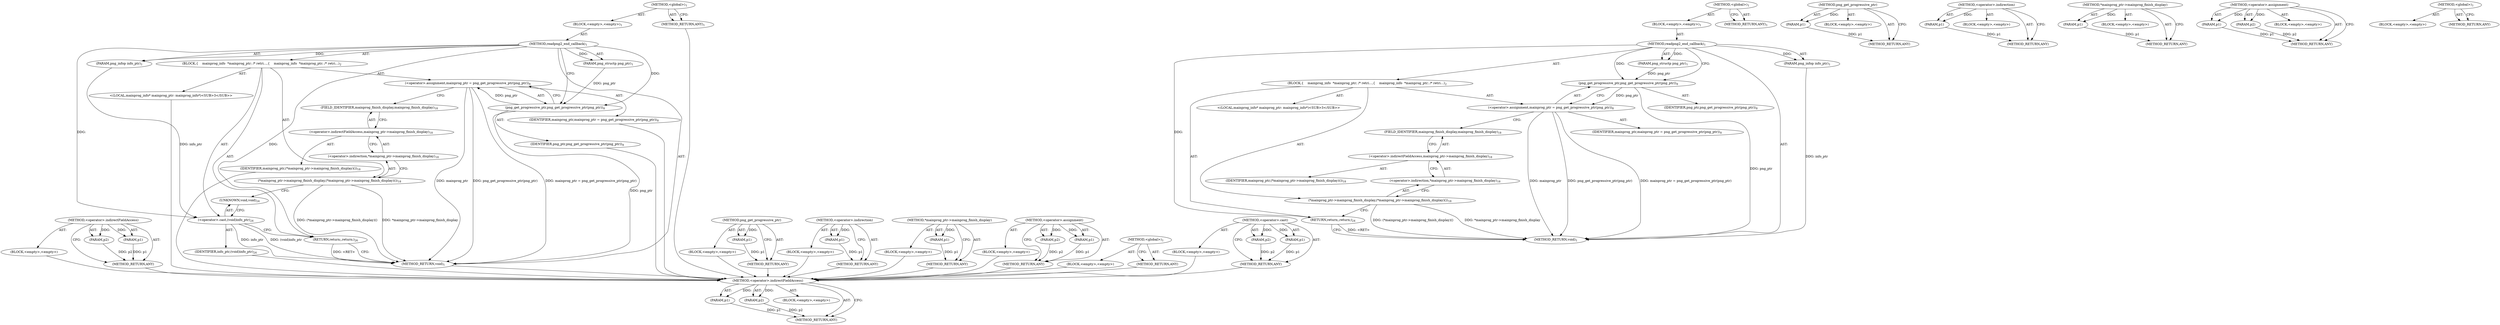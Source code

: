 digraph "&lt;operator&gt;.cast" {
vulnerable_61 [label=<(METHOD,&lt;operator&gt;.indirectFieldAccess)>];
vulnerable_62 [label=<(PARAM,p1)>];
vulnerable_63 [label=<(PARAM,p2)>];
vulnerable_64 [label=<(BLOCK,&lt;empty&gt;,&lt;empty&gt;)>];
vulnerable_65 [label=<(METHOD_RETURN,ANY)>];
vulnerable_6 [label=<(METHOD,&lt;global&gt;)<SUB>1</SUB>>];
vulnerable_7 [label=<(BLOCK,&lt;empty&gt;,&lt;empty&gt;)<SUB>1</SUB>>];
vulnerable_8 [label=<(METHOD,readpng2_end_callback)<SUB>1</SUB>>];
vulnerable_9 [label=<(PARAM,png_structp png_ptr)<SUB>1</SUB>>];
vulnerable_10 [label=<(PARAM,png_infop info_ptr)<SUB>1</SUB>>];
vulnerable_11 [label=<(BLOCK,{
    mainprog_info  *mainprog_ptr;


 /* retri...,{
    mainprog_info  *mainprog_ptr;


 /* retri...)<SUB>2</SUB>>];
vulnerable_12 [label="<(LOCAL,mainprog_info* mainprog_ptr: mainprog_info*)<SUB>3</SUB>>"];
vulnerable_13 [label=<(&lt;operator&gt;.assignment,mainprog_ptr = png_get_progressive_ptr(png_ptr))<SUB>8</SUB>>];
vulnerable_14 [label=<(IDENTIFIER,mainprog_ptr,mainprog_ptr = png_get_progressive_ptr(png_ptr))<SUB>8</SUB>>];
vulnerable_15 [label=<(png_get_progressive_ptr,png_get_progressive_ptr(png_ptr))<SUB>8</SUB>>];
vulnerable_16 [label=<(IDENTIFIER,png_ptr,png_get_progressive_ptr(png_ptr))<SUB>8</SUB>>];
vulnerable_17 [label=<(*mainprog_ptr-&gt;mainprog_finish_display,(*mainprog_ptr-&gt;mainprog_finish_display)())<SUB>18</SUB>>];
vulnerable_18 [label=<(&lt;operator&gt;.indirection,*mainprog_ptr-&gt;mainprog_finish_display)<SUB>18</SUB>>];
vulnerable_19 [label=<(&lt;operator&gt;.indirectFieldAccess,mainprog_ptr-&gt;mainprog_finish_display)<SUB>18</SUB>>];
vulnerable_20 [label=<(IDENTIFIER,mainprog_ptr,(*mainprog_ptr-&gt;mainprog_finish_display)())<SUB>18</SUB>>];
vulnerable_21 [label=<(FIELD_IDENTIFIER,mainprog_finish_display,mainprog_finish_display)<SUB>18</SUB>>];
vulnerable_22 [label=<(RETURN,return;,return;)<SUB>24</SUB>>];
vulnerable_23 [label=<(METHOD_RETURN,void)<SUB>1</SUB>>];
vulnerable_25 [label=<(METHOD_RETURN,ANY)<SUB>1</SUB>>];
vulnerable_49 [label=<(METHOD,png_get_progressive_ptr)>];
vulnerable_50 [label=<(PARAM,p1)>];
vulnerable_51 [label=<(BLOCK,&lt;empty&gt;,&lt;empty&gt;)>];
vulnerable_52 [label=<(METHOD_RETURN,ANY)>];
vulnerable_57 [label=<(METHOD,&lt;operator&gt;.indirection)>];
vulnerable_58 [label=<(PARAM,p1)>];
vulnerable_59 [label=<(BLOCK,&lt;empty&gt;,&lt;empty&gt;)>];
vulnerable_60 [label=<(METHOD_RETURN,ANY)>];
vulnerable_53 [label=<(METHOD,*mainprog_ptr-&gt;mainprog_finish_display)>];
vulnerable_54 [label=<(PARAM,p1)>];
vulnerable_55 [label=<(BLOCK,&lt;empty&gt;,&lt;empty&gt;)>];
vulnerable_56 [label=<(METHOD_RETURN,ANY)>];
vulnerable_44 [label=<(METHOD,&lt;operator&gt;.assignment)>];
vulnerable_45 [label=<(PARAM,p1)>];
vulnerable_46 [label=<(PARAM,p2)>];
vulnerable_47 [label=<(BLOCK,&lt;empty&gt;,&lt;empty&gt;)>];
vulnerable_48 [label=<(METHOD_RETURN,ANY)>];
vulnerable_38 [label=<(METHOD,&lt;global&gt;)<SUB>1</SUB>>];
vulnerable_39 [label=<(BLOCK,&lt;empty&gt;,&lt;empty&gt;)>];
vulnerable_40 [label=<(METHOD_RETURN,ANY)>];
fixed_64 [label=<(METHOD,&lt;operator&gt;.indirectFieldAccess)>];
fixed_65 [label=<(PARAM,p1)>];
fixed_66 [label=<(PARAM,p2)>];
fixed_67 [label=<(BLOCK,&lt;empty&gt;,&lt;empty&gt;)>];
fixed_68 [label=<(METHOD_RETURN,ANY)>];
fixed_6 [label=<(METHOD,&lt;global&gt;)<SUB>1</SUB>>];
fixed_7 [label=<(BLOCK,&lt;empty&gt;,&lt;empty&gt;)<SUB>1</SUB>>];
fixed_8 [label=<(METHOD,readpng2_end_callback)<SUB>1</SUB>>];
fixed_9 [label=<(PARAM,png_structp png_ptr)<SUB>1</SUB>>];
fixed_10 [label=<(PARAM,png_infop info_ptr)<SUB>1</SUB>>];
fixed_11 [label=<(BLOCK,{
    mainprog_info  *mainprog_ptr;


 /* retri...,{
    mainprog_info  *mainprog_ptr;


 /* retri...)<SUB>2</SUB>>];
fixed_12 [label="<(LOCAL,mainprog_info* mainprog_ptr: mainprog_info*)<SUB>3</SUB>>"];
fixed_13 [label=<(&lt;operator&gt;.assignment,mainprog_ptr = png_get_progressive_ptr(png_ptr))<SUB>8</SUB>>];
fixed_14 [label=<(IDENTIFIER,mainprog_ptr,mainprog_ptr = png_get_progressive_ptr(png_ptr))<SUB>8</SUB>>];
fixed_15 [label=<(png_get_progressive_ptr,png_get_progressive_ptr(png_ptr))<SUB>8</SUB>>];
fixed_16 [label=<(IDENTIFIER,png_ptr,png_get_progressive_ptr(png_ptr))<SUB>8</SUB>>];
fixed_17 [label=<(*mainprog_ptr-&gt;mainprog_finish_display,(*mainprog_ptr-&gt;mainprog_finish_display)())<SUB>18</SUB>>];
fixed_18 [label=<(&lt;operator&gt;.indirection,*mainprog_ptr-&gt;mainprog_finish_display)<SUB>18</SUB>>];
fixed_19 [label=<(&lt;operator&gt;.indirectFieldAccess,mainprog_ptr-&gt;mainprog_finish_display)<SUB>18</SUB>>];
fixed_20 [label=<(IDENTIFIER,mainprog_ptr,(*mainprog_ptr-&gt;mainprog_finish_display)())<SUB>18</SUB>>];
fixed_21 [label=<(FIELD_IDENTIFIER,mainprog_finish_display,mainprog_finish_display)<SUB>18</SUB>>];
fixed_22 [label=<(&lt;operator&gt;.cast,(void)info_ptr)<SUB>24</SUB>>];
fixed_23 [label=<(UNKNOWN,void,void)<SUB>24</SUB>>];
fixed_24 [label=<(IDENTIFIER,info_ptr,(void)info_ptr)<SUB>24</SUB>>];
fixed_25 [label=<(RETURN,return;,return;)<SUB>26</SUB>>];
fixed_26 [label=<(METHOD_RETURN,void)<SUB>1</SUB>>];
fixed_28 [label=<(METHOD_RETURN,ANY)<SUB>1</SUB>>];
fixed_52 [label=<(METHOD,png_get_progressive_ptr)>];
fixed_53 [label=<(PARAM,p1)>];
fixed_54 [label=<(BLOCK,&lt;empty&gt;,&lt;empty&gt;)>];
fixed_55 [label=<(METHOD_RETURN,ANY)>];
fixed_60 [label=<(METHOD,&lt;operator&gt;.indirection)>];
fixed_61 [label=<(PARAM,p1)>];
fixed_62 [label=<(BLOCK,&lt;empty&gt;,&lt;empty&gt;)>];
fixed_63 [label=<(METHOD_RETURN,ANY)>];
fixed_56 [label=<(METHOD,*mainprog_ptr-&gt;mainprog_finish_display)>];
fixed_57 [label=<(PARAM,p1)>];
fixed_58 [label=<(BLOCK,&lt;empty&gt;,&lt;empty&gt;)>];
fixed_59 [label=<(METHOD_RETURN,ANY)>];
fixed_47 [label=<(METHOD,&lt;operator&gt;.assignment)>];
fixed_48 [label=<(PARAM,p1)>];
fixed_49 [label=<(PARAM,p2)>];
fixed_50 [label=<(BLOCK,&lt;empty&gt;,&lt;empty&gt;)>];
fixed_51 [label=<(METHOD_RETURN,ANY)>];
fixed_41 [label=<(METHOD,&lt;global&gt;)<SUB>1</SUB>>];
fixed_42 [label=<(BLOCK,&lt;empty&gt;,&lt;empty&gt;)>];
fixed_43 [label=<(METHOD_RETURN,ANY)>];
fixed_69 [label=<(METHOD,&lt;operator&gt;.cast)>];
fixed_70 [label=<(PARAM,p1)>];
fixed_71 [label=<(PARAM,p2)>];
fixed_72 [label=<(BLOCK,&lt;empty&gt;,&lt;empty&gt;)>];
fixed_73 [label=<(METHOD_RETURN,ANY)>];
vulnerable_61 -> vulnerable_62  [key=0, label="AST: "];
vulnerable_61 -> vulnerable_62  [key=1, label="DDG: "];
vulnerable_61 -> vulnerable_64  [key=0, label="AST: "];
vulnerable_61 -> vulnerable_63  [key=0, label="AST: "];
vulnerable_61 -> vulnerable_63  [key=1, label="DDG: "];
vulnerable_61 -> vulnerable_65  [key=0, label="AST: "];
vulnerable_61 -> vulnerable_65  [key=1, label="CFG: "];
vulnerable_62 -> vulnerable_65  [key=0, label="DDG: p1"];
vulnerable_63 -> vulnerable_65  [key=0, label="DDG: p2"];
vulnerable_6 -> vulnerable_7  [key=0, label="AST: "];
vulnerable_6 -> vulnerable_25  [key=0, label="AST: "];
vulnerable_6 -> vulnerable_25  [key=1, label="CFG: "];
vulnerable_7 -> vulnerable_8  [key=0, label="AST: "];
vulnerable_8 -> vulnerable_9  [key=0, label="AST: "];
vulnerable_8 -> vulnerable_9  [key=1, label="DDG: "];
vulnerable_8 -> vulnerable_10  [key=0, label="AST: "];
vulnerable_8 -> vulnerable_10  [key=1, label="DDG: "];
vulnerable_8 -> vulnerable_11  [key=0, label="AST: "];
vulnerable_8 -> vulnerable_23  [key=0, label="AST: "];
vulnerable_8 -> vulnerable_15  [key=0, label="CFG: "];
vulnerable_8 -> vulnerable_15  [key=1, label="DDG: "];
vulnerable_8 -> vulnerable_22  [key=0, label="DDG: "];
vulnerable_9 -> vulnerable_15  [key=0, label="DDG: png_ptr"];
vulnerable_10 -> vulnerable_23  [key=0, label="DDG: info_ptr"];
vulnerable_11 -> vulnerable_12  [key=0, label="AST: "];
vulnerable_11 -> vulnerable_13  [key=0, label="AST: "];
vulnerable_11 -> vulnerable_17  [key=0, label="AST: "];
vulnerable_11 -> vulnerable_22  [key=0, label="AST: "];
vulnerable_13 -> vulnerable_14  [key=0, label="AST: "];
vulnerable_13 -> vulnerable_15  [key=0, label="AST: "];
vulnerable_13 -> vulnerable_21  [key=0, label="CFG: "];
vulnerable_13 -> vulnerable_23  [key=0, label="DDG: mainprog_ptr"];
vulnerable_13 -> vulnerable_23  [key=1, label="DDG: png_get_progressive_ptr(png_ptr)"];
vulnerable_13 -> vulnerable_23  [key=2, label="DDG: mainprog_ptr = png_get_progressive_ptr(png_ptr)"];
vulnerable_15 -> vulnerable_16  [key=0, label="AST: "];
vulnerable_15 -> vulnerable_13  [key=0, label="CFG: "];
vulnerable_15 -> vulnerable_13  [key=1, label="DDG: png_ptr"];
vulnerable_15 -> vulnerable_23  [key=0, label="DDG: png_ptr"];
vulnerable_17 -> vulnerable_18  [key=0, label="AST: "];
vulnerable_17 -> vulnerable_22  [key=0, label="CFG: "];
vulnerable_17 -> vulnerable_23  [key=0, label="DDG: *mainprog_ptr-&gt;mainprog_finish_display"];
vulnerable_17 -> vulnerable_23  [key=1, label="DDG: (*mainprog_ptr-&gt;mainprog_finish_display)()"];
vulnerable_18 -> vulnerable_19  [key=0, label="AST: "];
vulnerable_18 -> vulnerable_17  [key=0, label="CFG: "];
vulnerable_19 -> vulnerable_20  [key=0, label="AST: "];
vulnerable_19 -> vulnerable_21  [key=0, label="AST: "];
vulnerable_19 -> vulnerable_18  [key=0, label="CFG: "];
vulnerable_21 -> vulnerable_19  [key=0, label="CFG: "];
vulnerable_22 -> vulnerable_23  [key=0, label="CFG: "];
vulnerable_22 -> vulnerable_23  [key=1, label="DDG: &lt;RET&gt;"];
vulnerable_49 -> vulnerable_50  [key=0, label="AST: "];
vulnerable_49 -> vulnerable_50  [key=1, label="DDG: "];
vulnerable_49 -> vulnerable_51  [key=0, label="AST: "];
vulnerable_49 -> vulnerable_52  [key=0, label="AST: "];
vulnerable_49 -> vulnerable_52  [key=1, label="CFG: "];
vulnerable_50 -> vulnerable_52  [key=0, label="DDG: p1"];
vulnerable_57 -> vulnerable_58  [key=0, label="AST: "];
vulnerable_57 -> vulnerable_58  [key=1, label="DDG: "];
vulnerable_57 -> vulnerable_59  [key=0, label="AST: "];
vulnerable_57 -> vulnerable_60  [key=0, label="AST: "];
vulnerable_57 -> vulnerable_60  [key=1, label="CFG: "];
vulnerable_58 -> vulnerable_60  [key=0, label="DDG: p1"];
vulnerable_53 -> vulnerable_54  [key=0, label="AST: "];
vulnerable_53 -> vulnerable_54  [key=1, label="DDG: "];
vulnerable_53 -> vulnerable_55  [key=0, label="AST: "];
vulnerable_53 -> vulnerable_56  [key=0, label="AST: "];
vulnerable_53 -> vulnerable_56  [key=1, label="CFG: "];
vulnerable_54 -> vulnerable_56  [key=0, label="DDG: p1"];
vulnerable_44 -> vulnerable_45  [key=0, label="AST: "];
vulnerable_44 -> vulnerable_45  [key=1, label="DDG: "];
vulnerable_44 -> vulnerable_47  [key=0, label="AST: "];
vulnerable_44 -> vulnerable_46  [key=0, label="AST: "];
vulnerable_44 -> vulnerable_46  [key=1, label="DDG: "];
vulnerable_44 -> vulnerable_48  [key=0, label="AST: "];
vulnerable_44 -> vulnerable_48  [key=1, label="CFG: "];
vulnerable_45 -> vulnerable_48  [key=0, label="DDG: p1"];
vulnerable_46 -> vulnerable_48  [key=0, label="DDG: p2"];
vulnerable_38 -> vulnerable_39  [key=0, label="AST: "];
vulnerable_38 -> vulnerable_40  [key=0, label="AST: "];
vulnerable_38 -> vulnerable_40  [key=1, label="CFG: "];
fixed_64 -> fixed_65  [key=0, label="AST: "];
fixed_64 -> fixed_65  [key=1, label="DDG: "];
fixed_64 -> fixed_67  [key=0, label="AST: "];
fixed_64 -> fixed_66  [key=0, label="AST: "];
fixed_64 -> fixed_66  [key=1, label="DDG: "];
fixed_64 -> fixed_68  [key=0, label="AST: "];
fixed_64 -> fixed_68  [key=1, label="CFG: "];
fixed_65 -> fixed_68  [key=0, label="DDG: p1"];
fixed_66 -> fixed_68  [key=0, label="DDG: p2"];
fixed_67 -> vulnerable_61  [key=0];
fixed_68 -> vulnerable_61  [key=0];
fixed_6 -> fixed_7  [key=0, label="AST: "];
fixed_6 -> fixed_28  [key=0, label="AST: "];
fixed_6 -> fixed_28  [key=1, label="CFG: "];
fixed_7 -> fixed_8  [key=0, label="AST: "];
fixed_8 -> fixed_9  [key=0, label="AST: "];
fixed_8 -> fixed_9  [key=1, label="DDG: "];
fixed_8 -> fixed_10  [key=0, label="AST: "];
fixed_8 -> fixed_10  [key=1, label="DDG: "];
fixed_8 -> fixed_11  [key=0, label="AST: "];
fixed_8 -> fixed_26  [key=0, label="AST: "];
fixed_8 -> fixed_15  [key=0, label="CFG: "];
fixed_8 -> fixed_15  [key=1, label="DDG: "];
fixed_8 -> fixed_22  [key=0, label="DDG: "];
fixed_8 -> fixed_25  [key=0, label="DDG: "];
fixed_9 -> fixed_15  [key=0, label="DDG: png_ptr"];
fixed_10 -> fixed_22  [key=0, label="DDG: info_ptr"];
fixed_11 -> fixed_12  [key=0, label="AST: "];
fixed_11 -> fixed_13  [key=0, label="AST: "];
fixed_11 -> fixed_17  [key=0, label="AST: "];
fixed_11 -> fixed_22  [key=0, label="AST: "];
fixed_11 -> fixed_25  [key=0, label="AST: "];
fixed_12 -> vulnerable_61  [key=0];
fixed_13 -> fixed_14  [key=0, label="AST: "];
fixed_13 -> fixed_15  [key=0, label="AST: "];
fixed_13 -> fixed_21  [key=0, label="CFG: "];
fixed_13 -> fixed_26  [key=0, label="DDG: mainprog_ptr"];
fixed_13 -> fixed_26  [key=1, label="DDG: png_get_progressive_ptr(png_ptr)"];
fixed_13 -> fixed_26  [key=2, label="DDG: mainprog_ptr = png_get_progressive_ptr(png_ptr)"];
fixed_14 -> vulnerable_61  [key=0];
fixed_15 -> fixed_16  [key=0, label="AST: "];
fixed_15 -> fixed_13  [key=0, label="CFG: "];
fixed_15 -> fixed_13  [key=1, label="DDG: png_ptr"];
fixed_15 -> fixed_26  [key=0, label="DDG: png_ptr"];
fixed_16 -> vulnerable_61  [key=0];
fixed_17 -> fixed_18  [key=0, label="AST: "];
fixed_17 -> fixed_23  [key=0, label="CFG: "];
fixed_17 -> fixed_26  [key=0, label="DDG: *mainprog_ptr-&gt;mainprog_finish_display"];
fixed_17 -> fixed_26  [key=1, label="DDG: (*mainprog_ptr-&gt;mainprog_finish_display)()"];
fixed_18 -> fixed_19  [key=0, label="AST: "];
fixed_18 -> fixed_17  [key=0, label="CFG: "];
fixed_19 -> fixed_20  [key=0, label="AST: "];
fixed_19 -> fixed_21  [key=0, label="AST: "];
fixed_19 -> fixed_18  [key=0, label="CFG: "];
fixed_20 -> vulnerable_61  [key=0];
fixed_21 -> fixed_19  [key=0, label="CFG: "];
fixed_22 -> fixed_23  [key=0, label="AST: "];
fixed_22 -> fixed_24  [key=0, label="AST: "];
fixed_22 -> fixed_25  [key=0, label="CFG: "];
fixed_22 -> fixed_26  [key=0, label="DDG: info_ptr"];
fixed_22 -> fixed_26  [key=1, label="DDG: (void)info_ptr"];
fixed_23 -> fixed_22  [key=0, label="CFG: "];
fixed_24 -> vulnerable_61  [key=0];
fixed_25 -> fixed_26  [key=0, label="CFG: "];
fixed_25 -> fixed_26  [key=1, label="DDG: &lt;RET&gt;"];
fixed_26 -> vulnerable_61  [key=0];
fixed_28 -> vulnerable_61  [key=0];
fixed_52 -> fixed_53  [key=0, label="AST: "];
fixed_52 -> fixed_53  [key=1, label="DDG: "];
fixed_52 -> fixed_54  [key=0, label="AST: "];
fixed_52 -> fixed_55  [key=0, label="AST: "];
fixed_52 -> fixed_55  [key=1, label="CFG: "];
fixed_53 -> fixed_55  [key=0, label="DDG: p1"];
fixed_54 -> vulnerable_61  [key=0];
fixed_55 -> vulnerable_61  [key=0];
fixed_60 -> fixed_61  [key=0, label="AST: "];
fixed_60 -> fixed_61  [key=1, label="DDG: "];
fixed_60 -> fixed_62  [key=0, label="AST: "];
fixed_60 -> fixed_63  [key=0, label="AST: "];
fixed_60 -> fixed_63  [key=1, label="CFG: "];
fixed_61 -> fixed_63  [key=0, label="DDG: p1"];
fixed_62 -> vulnerable_61  [key=0];
fixed_63 -> vulnerable_61  [key=0];
fixed_56 -> fixed_57  [key=0, label="AST: "];
fixed_56 -> fixed_57  [key=1, label="DDG: "];
fixed_56 -> fixed_58  [key=0, label="AST: "];
fixed_56 -> fixed_59  [key=0, label="AST: "];
fixed_56 -> fixed_59  [key=1, label="CFG: "];
fixed_57 -> fixed_59  [key=0, label="DDG: p1"];
fixed_58 -> vulnerable_61  [key=0];
fixed_59 -> vulnerable_61  [key=0];
fixed_47 -> fixed_48  [key=0, label="AST: "];
fixed_47 -> fixed_48  [key=1, label="DDG: "];
fixed_47 -> fixed_50  [key=0, label="AST: "];
fixed_47 -> fixed_49  [key=0, label="AST: "];
fixed_47 -> fixed_49  [key=1, label="DDG: "];
fixed_47 -> fixed_51  [key=0, label="AST: "];
fixed_47 -> fixed_51  [key=1, label="CFG: "];
fixed_48 -> fixed_51  [key=0, label="DDG: p1"];
fixed_49 -> fixed_51  [key=0, label="DDG: p2"];
fixed_50 -> vulnerable_61  [key=0];
fixed_51 -> vulnerable_61  [key=0];
fixed_41 -> fixed_42  [key=0, label="AST: "];
fixed_41 -> fixed_43  [key=0, label="AST: "];
fixed_41 -> fixed_43  [key=1, label="CFG: "];
fixed_42 -> vulnerable_61  [key=0];
fixed_43 -> vulnerable_61  [key=0];
fixed_69 -> fixed_70  [key=0, label="AST: "];
fixed_69 -> fixed_70  [key=1, label="DDG: "];
fixed_69 -> fixed_72  [key=0, label="AST: "];
fixed_69 -> fixed_71  [key=0, label="AST: "];
fixed_69 -> fixed_71  [key=1, label="DDG: "];
fixed_69 -> fixed_73  [key=0, label="AST: "];
fixed_69 -> fixed_73  [key=1, label="CFG: "];
fixed_70 -> fixed_73  [key=0, label="DDG: p1"];
fixed_71 -> fixed_73  [key=0, label="DDG: p2"];
fixed_72 -> vulnerable_61  [key=0];
fixed_73 -> vulnerable_61  [key=0];
}
